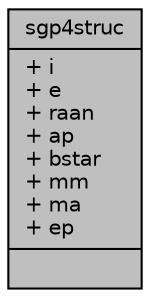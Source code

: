 digraph "sgp4struc"
{
 // INTERACTIVE_SVG=YES
  edge [fontname="Helvetica",fontsize="10",labelfontname="Helvetica",labelfontsize="10"];
  node [fontname="Helvetica",fontsize="10",shape=record];
  Node1 [label="{sgp4struc\n|+ i\l+ e\l+ raan\l+ ap\l+ bstar\l+ mm\l+ ma\l+ ep\l|}",height=0.2,width=0.4,color="black", fillcolor="grey75", style="filled", fontcolor="black"];
}
